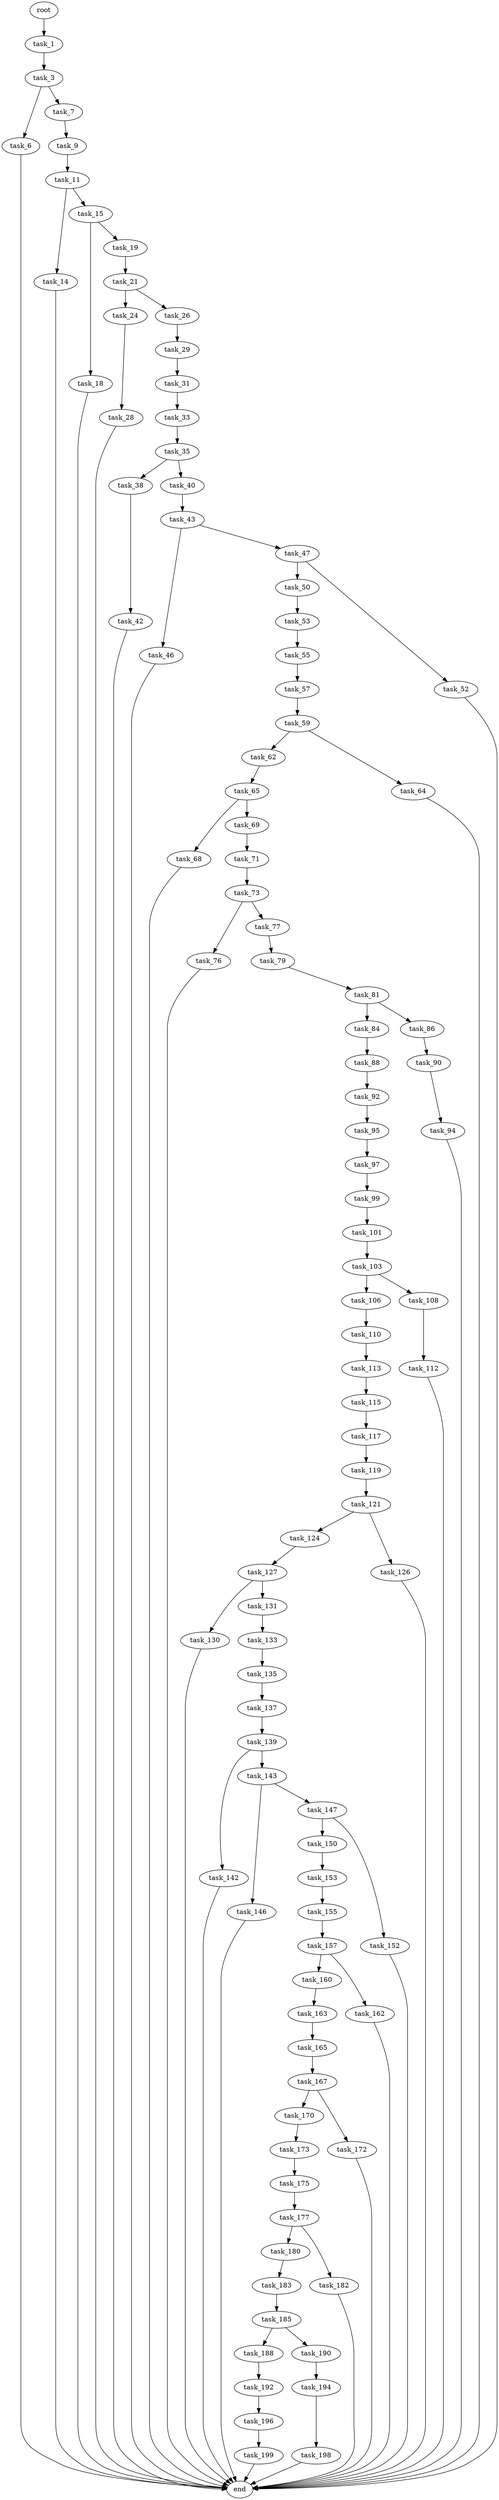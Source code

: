 digraph G {
  root [size="0.000000"];
  task_1 [size="8026431706.000000"];
  task_3 [size="56593916842.000000"];
  task_6 [size="4717541291.000000"];
  task_7 [size="231928233984.000000"];
  end [size="0.000000"];
  task_9 [size="549755813888.000000"];
  task_11 [size="29269559064.000000"];
  task_14 [size="134217728000.000000"];
  task_15 [size="4173034552.000000"];
  task_18 [size="29201673084.000000"];
  task_19 [size="1073741824000.000000"];
  task_21 [size="186414913100.000000"];
  task_24 [size="15577186380.000000"];
  task_26 [size="231928233984.000000"];
  task_28 [size="422710286823.000000"];
  task_29 [size="128202145513.000000"];
  task_31 [size="368293445632.000000"];
  task_33 [size="17672897140.000000"];
  task_35 [size="231928233984.000000"];
  task_38 [size="28991029248.000000"];
  task_40 [size="38088790091.000000"];
  task_42 [size="862016464.000000"];
  task_43 [size="8589934592.000000"];
  task_46 [size="12788030469.000000"];
  task_47 [size="231436464272.000000"];
  task_50 [size="40835054424.000000"];
  task_52 [size="1547195527.000000"];
  task_53 [size="8205604684.000000"];
  task_55 [size="549755813888.000000"];
  task_57 [size="4272567184.000000"];
  task_59 [size="68719476736.000000"];
  task_62 [size="4696250654.000000"];
  task_64 [size="8361222606.000000"];
  task_65 [size="4372677910.000000"];
  task_68 [size="180177394008.000000"];
  task_69 [size="310684949.000000"];
  task_71 [size="851793295872.000000"];
  task_73 [size="368293445632.000000"];
  task_76 [size="368293445632.000000"];
  task_77 [size="68719476736.000000"];
  task_79 [size="257584850133.000000"];
  task_81 [size="549755813888.000000"];
  task_84 [size="50597597603.000000"];
  task_86 [size="28991029248.000000"];
  task_88 [size="28991029248.000000"];
  task_90 [size="1073741824000.000000"];
  task_92 [size="8589934592.000000"];
  task_94 [size="6481567267.000000"];
  task_95 [size="34622220610.000000"];
  task_97 [size="8589934592.000000"];
  task_99 [size="41088992684.000000"];
  task_101 [size="76047454568.000000"];
  task_103 [size="94106475998.000000"];
  task_106 [size="18618321796.000000"];
  task_108 [size="134217728000.000000"];
  task_110 [size="31027991822.000000"];
  task_112 [size="568172005.000000"];
  task_113 [size="17297652801.000000"];
  task_115 [size="28991029248.000000"];
  task_117 [size="4144502914.000000"];
  task_119 [size="234714936842.000000"];
  task_121 [size="1697192121.000000"];
  task_124 [size="1137839584990.000000"];
  task_126 [size="146397186288.000000"];
  task_127 [size="5971176073.000000"];
  task_130 [size="196656435300.000000"];
  task_131 [size="1229927691.000000"];
  task_133 [size="549755813888.000000"];
  task_135 [size="31305526947.000000"];
  task_137 [size="16071783098.000000"];
  task_139 [size="134217728000.000000"];
  task_142 [size="3779841009.000000"];
  task_143 [size="7664880003.000000"];
  task_146 [size="595994392552.000000"];
  task_147 [size="368293445632.000000"];
  task_150 [size="6232192058.000000"];
  task_152 [size="7458263348.000000"];
  task_153 [size="83405973371.000000"];
  task_155 [size="14352983122.000000"];
  task_157 [size="782757789696.000000"];
  task_160 [size="13916451877.000000"];
  task_162 [size="7780168408.000000"];
  task_163 [size="28991029248.000000"];
  task_165 [size="3715371744.000000"];
  task_167 [size="466169276482.000000"];
  task_170 [size="803219710200.000000"];
  task_172 [size="442205106720.000000"];
  task_173 [size="231928233984.000000"];
  task_175 [size="219990112625.000000"];
  task_177 [size="1112075703042.000000"];
  task_180 [size="79210323384.000000"];
  task_182 [size="33023602084.000000"];
  task_183 [size="36683059240.000000"];
  task_185 [size="5539130520.000000"];
  task_188 [size="549755813888.000000"];
  task_190 [size="28991029248.000000"];
  task_192 [size="1233174380.000000"];
  task_194 [size="231928233984.000000"];
  task_196 [size="549755813888.000000"];
  task_198 [size="201453565441.000000"];
  task_199 [size="22051977064.000000"];

  root -> task_1 [size="1.000000"];
  task_1 -> task_3 [size="838860800.000000"];
  task_3 -> task_6 [size="75497472.000000"];
  task_3 -> task_7 [size="75497472.000000"];
  task_6 -> end [size="1.000000"];
  task_7 -> task_9 [size="301989888.000000"];
  task_9 -> task_11 [size="536870912.000000"];
  task_11 -> task_14 [size="679477248.000000"];
  task_11 -> task_15 [size="679477248.000000"];
  task_14 -> end [size="1.000000"];
  task_15 -> task_18 [size="134217728.000000"];
  task_15 -> task_19 [size="134217728.000000"];
  task_18 -> end [size="1.000000"];
  task_19 -> task_21 [size="838860800.000000"];
  task_21 -> task_24 [size="209715200.000000"];
  task_21 -> task_26 [size="209715200.000000"];
  task_24 -> task_28 [size="301989888.000000"];
  task_26 -> task_29 [size="301989888.000000"];
  task_28 -> end [size="1.000000"];
  task_29 -> task_31 [size="301989888.000000"];
  task_31 -> task_33 [size="411041792.000000"];
  task_33 -> task_35 [size="679477248.000000"];
  task_35 -> task_38 [size="301989888.000000"];
  task_35 -> task_40 [size="301989888.000000"];
  task_38 -> task_42 [size="75497472.000000"];
  task_40 -> task_43 [size="679477248.000000"];
  task_42 -> end [size="1.000000"];
  task_43 -> task_46 [size="33554432.000000"];
  task_43 -> task_47 [size="33554432.000000"];
  task_46 -> end [size="1.000000"];
  task_47 -> task_50 [size="536870912.000000"];
  task_47 -> task_52 [size="536870912.000000"];
  task_50 -> task_53 [size="134217728.000000"];
  task_52 -> end [size="1.000000"];
  task_53 -> task_55 [size="134217728.000000"];
  task_55 -> task_57 [size="536870912.000000"];
  task_57 -> task_59 [size="75497472.000000"];
  task_59 -> task_62 [size="134217728.000000"];
  task_59 -> task_64 [size="134217728.000000"];
  task_62 -> task_65 [size="536870912.000000"];
  task_64 -> end [size="1.000000"];
  task_65 -> task_68 [size="209715200.000000"];
  task_65 -> task_69 [size="209715200.000000"];
  task_68 -> end [size="1.000000"];
  task_69 -> task_71 [size="33554432.000000"];
  task_71 -> task_73 [size="838860800.000000"];
  task_73 -> task_76 [size="411041792.000000"];
  task_73 -> task_77 [size="411041792.000000"];
  task_76 -> end [size="1.000000"];
  task_77 -> task_79 [size="134217728.000000"];
  task_79 -> task_81 [size="301989888.000000"];
  task_81 -> task_84 [size="536870912.000000"];
  task_81 -> task_86 [size="536870912.000000"];
  task_84 -> task_88 [size="75497472.000000"];
  task_86 -> task_90 [size="75497472.000000"];
  task_88 -> task_92 [size="75497472.000000"];
  task_90 -> task_94 [size="838860800.000000"];
  task_92 -> task_95 [size="33554432.000000"];
  task_94 -> end [size="1.000000"];
  task_95 -> task_97 [size="679477248.000000"];
  task_97 -> task_99 [size="33554432.000000"];
  task_99 -> task_101 [size="838860800.000000"];
  task_101 -> task_103 [size="75497472.000000"];
  task_103 -> task_106 [size="301989888.000000"];
  task_103 -> task_108 [size="301989888.000000"];
  task_106 -> task_110 [size="536870912.000000"];
  task_108 -> task_112 [size="209715200.000000"];
  task_110 -> task_113 [size="838860800.000000"];
  task_112 -> end [size="1.000000"];
  task_113 -> task_115 [size="33554432.000000"];
  task_115 -> task_117 [size="75497472.000000"];
  task_117 -> task_119 [size="75497472.000000"];
  task_119 -> task_121 [size="679477248.000000"];
  task_121 -> task_124 [size="75497472.000000"];
  task_121 -> task_126 [size="75497472.000000"];
  task_124 -> task_127 [size="679477248.000000"];
  task_126 -> end [size="1.000000"];
  task_127 -> task_130 [size="209715200.000000"];
  task_127 -> task_131 [size="209715200.000000"];
  task_130 -> end [size="1.000000"];
  task_131 -> task_133 [size="75497472.000000"];
  task_133 -> task_135 [size="536870912.000000"];
  task_135 -> task_137 [size="679477248.000000"];
  task_137 -> task_139 [size="33554432.000000"];
  task_139 -> task_142 [size="209715200.000000"];
  task_139 -> task_143 [size="209715200.000000"];
  task_142 -> end [size="1.000000"];
  task_143 -> task_146 [size="679477248.000000"];
  task_143 -> task_147 [size="679477248.000000"];
  task_146 -> end [size="1.000000"];
  task_147 -> task_150 [size="411041792.000000"];
  task_147 -> task_152 [size="411041792.000000"];
  task_150 -> task_153 [size="679477248.000000"];
  task_152 -> end [size="1.000000"];
  task_153 -> task_155 [size="75497472.000000"];
  task_155 -> task_157 [size="838860800.000000"];
  task_157 -> task_160 [size="679477248.000000"];
  task_157 -> task_162 [size="679477248.000000"];
  task_160 -> task_163 [size="301989888.000000"];
  task_162 -> end [size="1.000000"];
  task_163 -> task_165 [size="75497472.000000"];
  task_165 -> task_167 [size="75497472.000000"];
  task_167 -> task_170 [size="838860800.000000"];
  task_167 -> task_172 [size="838860800.000000"];
  task_170 -> task_173 [size="679477248.000000"];
  task_172 -> end [size="1.000000"];
  task_173 -> task_175 [size="301989888.000000"];
  task_175 -> task_177 [size="679477248.000000"];
  task_177 -> task_180 [size="838860800.000000"];
  task_177 -> task_182 [size="838860800.000000"];
  task_180 -> task_183 [size="134217728.000000"];
  task_182 -> end [size="1.000000"];
  task_183 -> task_185 [size="679477248.000000"];
  task_185 -> task_188 [size="411041792.000000"];
  task_185 -> task_190 [size="411041792.000000"];
  task_188 -> task_192 [size="536870912.000000"];
  task_190 -> task_194 [size="75497472.000000"];
  task_192 -> task_196 [size="75497472.000000"];
  task_194 -> task_198 [size="301989888.000000"];
  task_196 -> task_199 [size="536870912.000000"];
  task_198 -> end [size="1.000000"];
  task_199 -> end [size="1.000000"];
}
